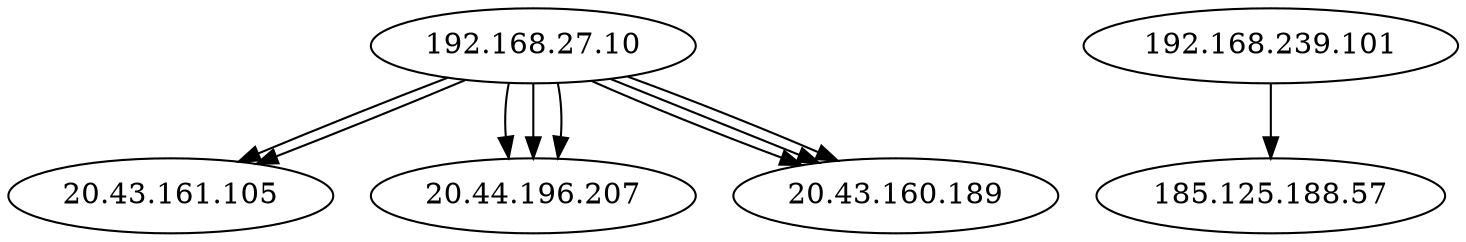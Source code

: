 digraph NWTraffic_update {
  "192.168.27.10" [degree=56, in_degree=0, out_degree=56, activity_score=1.00, total_connections=56];
  "20.43.161.105" [degree=10, in_degree=10, out_degree=0, activity_score=0.65, total_connections=10];
  "192.168.27.10" -> "20.43.161.105" [protocol_UNKNOWN=0.00,protocol_TCP=1.00,protocol_UDP=0.00,protocol_ICMP=0.00,timestamp_sin=0.78,timestamp_cos=-0.62,src_port_type=1.00,dst_port_type=0.00,conn_state_successful=1.00,conn_state_rejected_reset=0.00,conn_state_partial=0.00,conn_state_suspicious=0.00,conn_state_other=0.00,local_orig=1.00,local_resp=0.00,history_length=0.80,orig_bytes=0.69,resp_bytes=1.10,orig_pkts=0.53,resp_pkts=0.58,orig_ip_bytes=0.81,resp_ip_bytes=1.10,service_HTTP=0.00,service_FTP=0.00,service_SSH=0.00,service_DNS=0.00,service_UNKNOWN=1.00  ];
  "192.168.27.10" [degree=56, in_degree=0, out_degree=56, activity_score=1.00, total_connections=56];
  "20.44.196.207" [degree=3, in_degree=3, out_degree=0, activity_score=0.27, total_connections=3];
  "192.168.27.10" -> "20.44.196.207" [protocol_UNKNOWN=0.00,protocol_TCP=1.00,protocol_UDP=0.00,protocol_ICMP=0.00,timestamp_sin=0.78,timestamp_cos=-0.62,src_port_type=0.50,dst_port_type=0.00,conn_state_successful=0.00,conn_state_rejected_reset=1.00,conn_state_partial=0.00,conn_state_suspicious=0.00,conn_state_other=0.00,local_orig=1.00,local_resp=0.00,history_length=0.80,orig_bytes=0.55,resp_bytes=0.62,orig_pkts=0.19,resp_pkts=0.19,orig_ip_bytes=0.57,resp_ip_bytes=0.63,service_HTTP=0.00,service_FTP=0.00,service_SSH=0.00,service_DNS=0.00,service_UNKNOWN=1.00  ];
  "192.168.27.10" [degree=56, in_degree=0, out_degree=56, activity_score=1.00, total_connections=56];
  "20.44.196.207" [degree=3, in_degree=3, out_degree=0, activity_score=0.27, total_connections=3];
  "192.168.27.10" -> "20.44.196.207" [protocol_UNKNOWN=0.00,protocol_TCP=1.00,protocol_UDP=0.00,protocol_ICMP=0.00,timestamp_sin=0.78,timestamp_cos=-0.62,src_port_type=0.50,dst_port_type=0.00,conn_state_successful=0.00,conn_state_rejected_reset=1.00,conn_state_partial=0.00,conn_state_suspicious=0.00,conn_state_other=0.00,local_orig=1.00,local_resp=0.00,history_length=0.80,orig_bytes=0.55,resp_bytes=0.62,orig_pkts=0.18,resp_pkts=0.19,orig_ip_bytes=0.57,resp_ip_bytes=0.63,service_HTTP=0.00,service_FTP=0.00,service_SSH=0.00,service_DNS=0.00,service_UNKNOWN=1.00  ];
  "192.168.27.10" [degree=56, in_degree=0, out_degree=56, activity_score=1.00, total_connections=56];
  "20.43.160.189" [degree=3, in_degree=3, out_degree=0, activity_score=0.27, total_connections=3];
  "192.168.27.10" -> "20.43.160.189" [protocol_UNKNOWN=0.00,protocol_TCP=1.00,protocol_UDP=0.00,protocol_ICMP=0.00,timestamp_sin=0.78,timestamp_cos=-0.62,src_port_type=0.50,dst_port_type=0.00,conn_state_successful=1.00,conn_state_rejected_reset=0.00,conn_state_partial=0.00,conn_state_suspicious=0.00,conn_state_other=0.00,local_orig=1.00,local_resp=0.00,history_length=0.90,orig_bytes=0.55,resp_bytes=0.63,orig_pkts=0.19,resp_pkts=0.19,orig_ip_bytes=0.57,resp_ip_bytes=0.63,service_HTTP=0.00,service_FTP=0.00,service_SSH=0.00,service_DNS=0.00,service_UNKNOWN=1.00  ];
  "192.168.27.10" [degree=56, in_degree=0, out_degree=56, activity_score=1.00, total_connections=56];
  "20.43.160.189" [degree=3, in_degree=3, out_degree=0, activity_score=0.27, total_connections=3];
  "192.168.27.10" -> "20.43.160.189" [protocol_UNKNOWN=0.00,protocol_TCP=1.00,protocol_UDP=0.00,protocol_ICMP=0.00,timestamp_sin=0.78,timestamp_cos=-0.62,src_port_type=0.50,dst_port_type=0.00,conn_state_successful=0.00,conn_state_rejected_reset=1.00,conn_state_partial=0.00,conn_state_suspicious=0.00,conn_state_other=0.00,local_orig=1.00,local_resp=0.00,history_length=0.80,orig_bytes=0.55,resp_bytes=0.63,orig_pkts=0.19,resp_pkts=0.19,orig_ip_bytes=0.57,resp_ip_bytes=0.63,service_HTTP=0.00,service_FTP=0.00,service_SSH=0.00,service_DNS=0.00,service_UNKNOWN=1.00  ];
  "192.168.27.10" [degree=56, in_degree=0, out_degree=56, activity_score=1.00, total_connections=56];
  "20.43.160.189" [degree=3, in_degree=3, out_degree=0, activity_score=0.27, total_connections=3];
  "192.168.27.10" -> "20.43.160.189" [protocol_UNKNOWN=0.00,protocol_TCP=1.00,protocol_UDP=0.00,protocol_ICMP=0.00,timestamp_sin=0.78,timestamp_cos=-0.62,src_port_type=0.50,dst_port_type=0.00,conn_state_successful=0.00,conn_state_rejected_reset=1.00,conn_state_partial=0.00,conn_state_suspicious=0.00,conn_state_other=0.00,local_orig=1.00,local_resp=0.00,history_length=0.80,orig_bytes=0.55,resp_bytes=0.63,orig_pkts=0.19,resp_pkts=0.19,orig_ip_bytes=0.57,resp_ip_bytes=0.63,service_HTTP=0.00,service_FTP=0.00,service_SSH=0.00,service_DNS=0.00,service_UNKNOWN=1.00  ];
  "192.168.239.101" [degree=16, in_degree=7, out_degree=9, activity_score=0.81, total_connections=16];
  "185.125.188.57" [degree=1, in_degree=1, out_degree=0, activity_score=0.10, total_connections=1];
  "192.168.239.101" -> "185.125.188.57" [protocol_UNKNOWN=0.00,protocol_TCP=1.00,protocol_UDP=0.00,protocol_ICMP=0.00,timestamp_sin=0.78,timestamp_cos=-0.62,src_port_type=1.00,dst_port_type=0.00,conn_state_successful=1.00,conn_state_rejected_reset=0.00,conn_state_partial=0.00,conn_state_suspicious=0.00,conn_state_other=0.00,local_orig=1.00,local_resp=0.00,history_length=0.80,orig_bytes=0.67,resp_bytes=0.76,orig_pkts=0.27,resp_pkts=0.28,orig_ip_bytes=0.68,resp_ip_bytes=0.77,service_HTTP=0.00,service_FTP=0.00,service_SSH=0.00,service_DNS=0.00,service_UNKNOWN=1.00  ];
  "192.168.27.10" [degree=56, in_degree=0, out_degree=56, activity_score=1.00, total_connections=56];
  "20.44.196.207" [degree=3, in_degree=3, out_degree=0, activity_score=0.27, total_connections=3];
  "192.168.27.10" -> "20.44.196.207" [protocol_UNKNOWN=0.00,protocol_TCP=1.00,protocol_UDP=0.00,protocol_ICMP=0.00,timestamp_sin=0.78,timestamp_cos=-0.62,src_port_type=0.50,dst_port_type=0.00,conn_state_successful=1.00,conn_state_rejected_reset=0.00,conn_state_partial=0.00,conn_state_suspicious=0.00,conn_state_other=0.00,local_orig=1.00,local_resp=0.00,history_length=0.80,orig_bytes=0.57,resp_bytes=0.68,orig_pkts=0.22,resp_pkts=0.23,orig_ip_bytes=0.59,resp_ip_bytes=0.69,service_HTTP=0.00,service_FTP=0.00,service_SSH=0.00,service_DNS=0.00,service_UNKNOWN=1.00  ];
  "192.168.27.10" [degree=56, in_degree=0, out_degree=56, activity_score=1.00, total_connections=56];
  "20.43.161.105" [degree=10, in_degree=10, out_degree=0, activity_score=0.65, total_connections=10];
  "192.168.27.10" -> "20.43.161.105" [protocol_UNKNOWN=0.00,protocol_TCP=1.00,protocol_UDP=0.00,protocol_ICMP=0.00,timestamp_sin=0.78,timestamp_cos=-0.62,src_port_type=0.50,dst_port_type=0.00,conn_state_successful=1.00,conn_state_rejected_reset=0.00,conn_state_partial=0.00,conn_state_suspicious=0.00,conn_state_other=0.00,local_orig=1.00,local_resp=0.00,history_length=0.80,orig_bytes=0.69,resp_bytes=0.90,orig_pkts=0.37,resp_pkts=0.41,orig_ip_bytes=0.72,resp_ip_bytes=0.91,service_HTTP=0.00,service_FTP=0.00,service_SSH=0.00,service_DNS=0.00,service_UNKNOWN=1.00  ];
}
